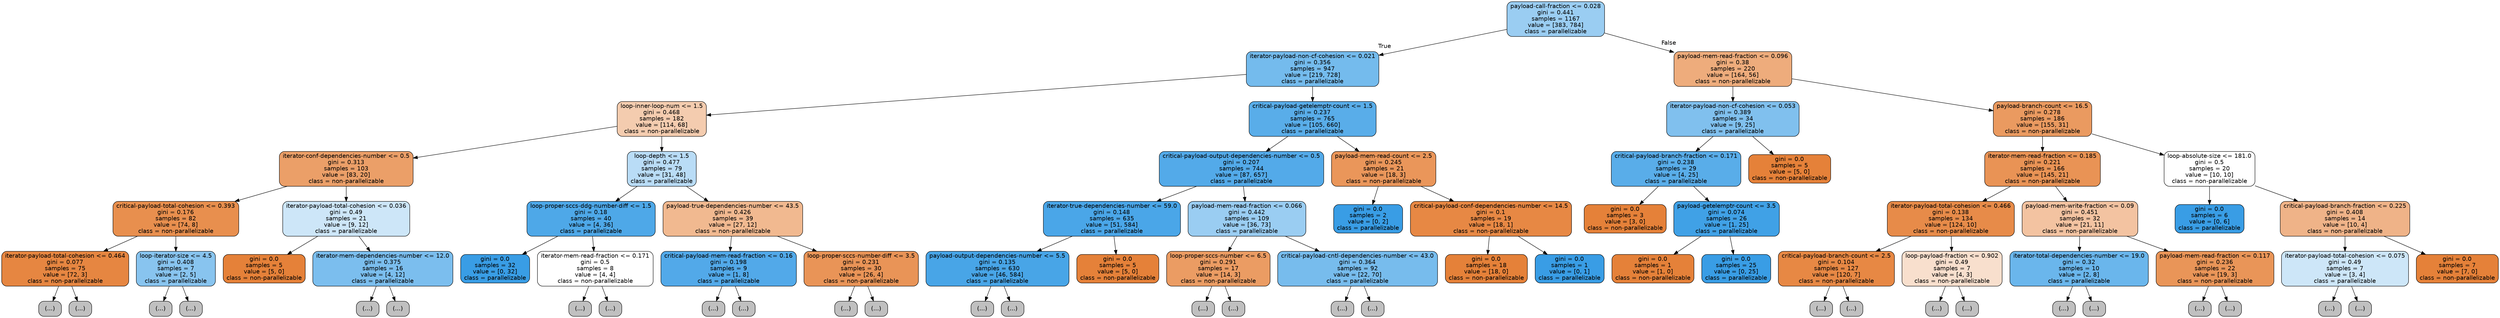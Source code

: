digraph Tree {
node [shape=box, style="filled, rounded", color="black", fontname=helvetica] ;
edge [fontname=helvetica] ;
0 [label="payload-call-fraction <= 0.028\ngini = 0.441\nsamples = 1167\nvalue = [383, 784]\nclass = parallelizable", fillcolor="#399de582"] ;
1 [label="iterator-payload-non-cf-cohesion <= 0.021\ngini = 0.356\nsamples = 947\nvalue = [219, 728]\nclass = parallelizable", fillcolor="#399de5b2"] ;
0 -> 1 [labeldistance=2.5, labelangle=45, headlabel="True"] ;
2 [label="loop-inner-loop-num <= 1.5\ngini = 0.468\nsamples = 182\nvalue = [114, 68]\nclass = non-parallelizable", fillcolor="#e5813967"] ;
1 -> 2 ;
3 [label="iterator-conf-dependencies-number <= 0.5\ngini = 0.313\nsamples = 103\nvalue = [83, 20]\nclass = non-parallelizable", fillcolor="#e58139c2"] ;
2 -> 3 ;
4 [label="critical-payload-total-cohesion <= 0.393\ngini = 0.176\nsamples = 82\nvalue = [74, 8]\nclass = non-parallelizable", fillcolor="#e58139e3"] ;
3 -> 4 ;
5 [label="iterator-payload-total-cohesion <= 0.464\ngini = 0.077\nsamples = 75\nvalue = [72, 3]\nclass = non-parallelizable", fillcolor="#e58139f4"] ;
4 -> 5 ;
6 [label="(...)", fillcolor="#C0C0C0"] ;
5 -> 6 ;
9 [label="(...)", fillcolor="#C0C0C0"] ;
5 -> 9 ;
10 [label="loop-iterator-size <= 4.5\ngini = 0.408\nsamples = 7\nvalue = [2, 5]\nclass = parallelizable", fillcolor="#399de599"] ;
4 -> 10 ;
11 [label="(...)", fillcolor="#C0C0C0"] ;
10 -> 11 ;
14 [label="(...)", fillcolor="#C0C0C0"] ;
10 -> 14 ;
15 [label="iterator-payload-total-cohesion <= 0.036\ngini = 0.49\nsamples = 21\nvalue = [9, 12]\nclass = parallelizable", fillcolor="#399de540"] ;
3 -> 15 ;
16 [label="gini = 0.0\nsamples = 5\nvalue = [5, 0]\nclass = non-parallelizable", fillcolor="#e58139ff"] ;
15 -> 16 ;
17 [label="iterator-mem-dependencies-number <= 12.0\ngini = 0.375\nsamples = 16\nvalue = [4, 12]\nclass = parallelizable", fillcolor="#399de5aa"] ;
15 -> 17 ;
18 [label="(...)", fillcolor="#C0C0C0"] ;
17 -> 18 ;
23 [label="(...)", fillcolor="#C0C0C0"] ;
17 -> 23 ;
26 [label="loop-depth <= 1.5\ngini = 0.477\nsamples = 79\nvalue = [31, 48]\nclass = parallelizable", fillcolor="#399de55a"] ;
2 -> 26 ;
27 [label="loop-proper-sccs-ddg-number-diff <= 1.5\ngini = 0.18\nsamples = 40\nvalue = [4, 36]\nclass = parallelizable", fillcolor="#399de5e3"] ;
26 -> 27 ;
28 [label="gini = 0.0\nsamples = 32\nvalue = [0, 32]\nclass = parallelizable", fillcolor="#399de5ff"] ;
27 -> 28 ;
29 [label="iterator-mem-read-fraction <= 0.171\ngini = 0.5\nsamples = 8\nvalue = [4, 4]\nclass = non-parallelizable", fillcolor="#e5813900"] ;
27 -> 29 ;
30 [label="(...)", fillcolor="#C0C0C0"] ;
29 -> 30 ;
33 [label="(...)", fillcolor="#C0C0C0"] ;
29 -> 33 ;
34 [label="payload-true-dependencies-number <= 43.5\ngini = 0.426\nsamples = 39\nvalue = [27, 12]\nclass = non-parallelizable", fillcolor="#e581398e"] ;
26 -> 34 ;
35 [label="critical-payload-mem-read-fraction <= 0.16\ngini = 0.198\nsamples = 9\nvalue = [1, 8]\nclass = parallelizable", fillcolor="#399de5df"] ;
34 -> 35 ;
36 [label="(...)", fillcolor="#C0C0C0"] ;
35 -> 36 ;
37 [label="(...)", fillcolor="#C0C0C0"] ;
35 -> 37 ;
38 [label="loop-proper-sccs-number-diff <= 3.5\ngini = 0.231\nsamples = 30\nvalue = [26, 4]\nclass = non-parallelizable", fillcolor="#e58139d8"] ;
34 -> 38 ;
39 [label="(...)", fillcolor="#C0C0C0"] ;
38 -> 39 ;
46 [label="(...)", fillcolor="#C0C0C0"] ;
38 -> 46 ;
47 [label="critical-payload-getelemptr-count <= 1.5\ngini = 0.237\nsamples = 765\nvalue = [105, 660]\nclass = parallelizable", fillcolor="#399de5d6"] ;
1 -> 47 ;
48 [label="critical-payload-output-dependencies-number <= 0.5\ngini = 0.207\nsamples = 744\nvalue = [87, 657]\nclass = parallelizable", fillcolor="#399de5dd"] ;
47 -> 48 ;
49 [label="iterator-true-dependencies-number <= 59.0\ngini = 0.148\nsamples = 635\nvalue = [51, 584]\nclass = parallelizable", fillcolor="#399de5e9"] ;
48 -> 49 ;
50 [label="payload-output-dependencies-number <= 5.5\ngini = 0.135\nsamples = 630\nvalue = [46, 584]\nclass = parallelizable", fillcolor="#399de5eb"] ;
49 -> 50 ;
51 [label="(...)", fillcolor="#C0C0C0"] ;
50 -> 51 ;
112 [label="(...)", fillcolor="#C0C0C0"] ;
50 -> 112 ;
129 [label="gini = 0.0\nsamples = 5\nvalue = [5, 0]\nclass = non-parallelizable", fillcolor="#e58139ff"] ;
49 -> 129 ;
130 [label="payload-mem-read-fraction <= 0.066\ngini = 0.442\nsamples = 109\nvalue = [36, 73]\nclass = parallelizable", fillcolor="#399de581"] ;
48 -> 130 ;
131 [label="loop-proper-sccs-number <= 6.5\ngini = 0.291\nsamples = 17\nvalue = [14, 3]\nclass = non-parallelizable", fillcolor="#e58139c8"] ;
130 -> 131 ;
132 [label="(...)", fillcolor="#C0C0C0"] ;
131 -> 132 ;
133 [label="(...)", fillcolor="#C0C0C0"] ;
131 -> 133 ;
134 [label="critical-payload-cntl-dependencies-number <= 43.0\ngini = 0.364\nsamples = 92\nvalue = [22, 70]\nclass = parallelizable", fillcolor="#399de5af"] ;
130 -> 134 ;
135 [label="(...)", fillcolor="#C0C0C0"] ;
134 -> 135 ;
166 [label="(...)", fillcolor="#C0C0C0"] ;
134 -> 166 ;
167 [label="payload-mem-read-count <= 2.5\ngini = 0.245\nsamples = 21\nvalue = [18, 3]\nclass = non-parallelizable", fillcolor="#e58139d4"] ;
47 -> 167 ;
168 [label="gini = 0.0\nsamples = 2\nvalue = [0, 2]\nclass = parallelizable", fillcolor="#399de5ff"] ;
167 -> 168 ;
169 [label="critical-payload-conf-dependencies-number <= 14.5\ngini = 0.1\nsamples = 19\nvalue = [18, 1]\nclass = non-parallelizable", fillcolor="#e58139f1"] ;
167 -> 169 ;
170 [label="gini = 0.0\nsamples = 18\nvalue = [18, 0]\nclass = non-parallelizable", fillcolor="#e58139ff"] ;
169 -> 170 ;
171 [label="gini = 0.0\nsamples = 1\nvalue = [0, 1]\nclass = parallelizable", fillcolor="#399de5ff"] ;
169 -> 171 ;
172 [label="payload-mem-read-fraction <= 0.096\ngini = 0.38\nsamples = 220\nvalue = [164, 56]\nclass = non-parallelizable", fillcolor="#e58139a8"] ;
0 -> 172 [labeldistance=2.5, labelangle=-45, headlabel="False"] ;
173 [label="iterator-payload-non-cf-cohesion <= 0.053\ngini = 0.389\nsamples = 34\nvalue = [9, 25]\nclass = parallelizable", fillcolor="#399de5a3"] ;
172 -> 173 ;
174 [label="critical-payload-branch-fraction <= 0.171\ngini = 0.238\nsamples = 29\nvalue = [4, 25]\nclass = parallelizable", fillcolor="#399de5d6"] ;
173 -> 174 ;
175 [label="gini = 0.0\nsamples = 3\nvalue = [3, 0]\nclass = non-parallelizable", fillcolor="#e58139ff"] ;
174 -> 175 ;
176 [label="payload-getelemptr-count <= 3.5\ngini = 0.074\nsamples = 26\nvalue = [1, 25]\nclass = parallelizable", fillcolor="#399de5f5"] ;
174 -> 176 ;
177 [label="gini = 0.0\nsamples = 1\nvalue = [1, 0]\nclass = non-parallelizable", fillcolor="#e58139ff"] ;
176 -> 177 ;
178 [label="gini = 0.0\nsamples = 25\nvalue = [0, 25]\nclass = parallelizable", fillcolor="#399de5ff"] ;
176 -> 178 ;
179 [label="gini = 0.0\nsamples = 5\nvalue = [5, 0]\nclass = non-parallelizable", fillcolor="#e58139ff"] ;
173 -> 179 ;
180 [label="payload-branch-count <= 16.5\ngini = 0.278\nsamples = 186\nvalue = [155, 31]\nclass = non-parallelizable", fillcolor="#e58139cc"] ;
172 -> 180 ;
181 [label="iterator-mem-read-fraction <= 0.185\ngini = 0.221\nsamples = 166\nvalue = [145, 21]\nclass = non-parallelizable", fillcolor="#e58139da"] ;
180 -> 181 ;
182 [label="iterator-payload-total-cohesion <= 0.466\ngini = 0.138\nsamples = 134\nvalue = [124, 10]\nclass = non-parallelizable", fillcolor="#e58139ea"] ;
181 -> 182 ;
183 [label="critical-payload-branch-count <= 2.5\ngini = 0.104\nsamples = 127\nvalue = [120, 7]\nclass = non-parallelizable", fillcolor="#e58139f0"] ;
182 -> 183 ;
184 [label="(...)", fillcolor="#C0C0C0"] ;
183 -> 184 ;
201 [label="(...)", fillcolor="#C0C0C0"] ;
183 -> 201 ;
202 [label="loop-payload-fraction <= 0.902\ngini = 0.49\nsamples = 7\nvalue = [4, 3]\nclass = non-parallelizable", fillcolor="#e5813940"] ;
182 -> 202 ;
203 [label="(...)", fillcolor="#C0C0C0"] ;
202 -> 203 ;
206 [label="(...)", fillcolor="#C0C0C0"] ;
202 -> 206 ;
207 [label="payload-mem-write-fraction <= 0.09\ngini = 0.451\nsamples = 32\nvalue = [21, 11]\nclass = non-parallelizable", fillcolor="#e5813979"] ;
181 -> 207 ;
208 [label="iterator-total-dependencies-number <= 19.0\ngini = 0.32\nsamples = 10\nvalue = [2, 8]\nclass = parallelizable", fillcolor="#399de5bf"] ;
207 -> 208 ;
209 [label="(...)", fillcolor="#C0C0C0"] ;
208 -> 209 ;
212 [label="(...)", fillcolor="#C0C0C0"] ;
208 -> 212 ;
213 [label="payload-mem-read-fraction <= 0.117\ngini = 0.236\nsamples = 22\nvalue = [19, 3]\nclass = non-parallelizable", fillcolor="#e58139d7"] ;
207 -> 213 ;
214 [label="(...)", fillcolor="#C0C0C0"] ;
213 -> 214 ;
215 [label="(...)", fillcolor="#C0C0C0"] ;
213 -> 215 ;
218 [label="loop-absolute-size <= 181.0\ngini = 0.5\nsamples = 20\nvalue = [10, 10]\nclass = non-parallelizable", fillcolor="#e5813900"] ;
180 -> 218 ;
219 [label="gini = 0.0\nsamples = 6\nvalue = [0, 6]\nclass = parallelizable", fillcolor="#399de5ff"] ;
218 -> 219 ;
220 [label="critical-payload-branch-fraction <= 0.225\ngini = 0.408\nsamples = 14\nvalue = [10, 4]\nclass = non-parallelizable", fillcolor="#e5813999"] ;
218 -> 220 ;
221 [label="iterator-payload-total-cohesion <= 0.075\ngini = 0.49\nsamples = 7\nvalue = [3, 4]\nclass = parallelizable", fillcolor="#399de540"] ;
220 -> 221 ;
222 [label="(...)", fillcolor="#C0C0C0"] ;
221 -> 222 ;
223 [label="(...)", fillcolor="#C0C0C0"] ;
221 -> 223 ;
224 [label="gini = 0.0\nsamples = 7\nvalue = [7, 0]\nclass = non-parallelizable", fillcolor="#e58139ff"] ;
220 -> 224 ;
}